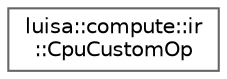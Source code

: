 digraph "类继承关系图"
{
 // LATEX_PDF_SIZE
  bgcolor="transparent";
  edge [fontname=Helvetica,fontsize=10,labelfontname=Helvetica,labelfontsize=10];
  node [fontname=Helvetica,fontsize=10,shape=box,height=0.2,width=0.4];
  rankdir="LR";
  Node0 [id="Node000000",label="luisa::compute::ir\l::CpuCustomOp",height=0.2,width=0.4,color="grey40", fillcolor="white", style="filled",URL="$structluisa_1_1compute_1_1ir_1_1_cpu_custom_op.html",tooltip=" "];
}
